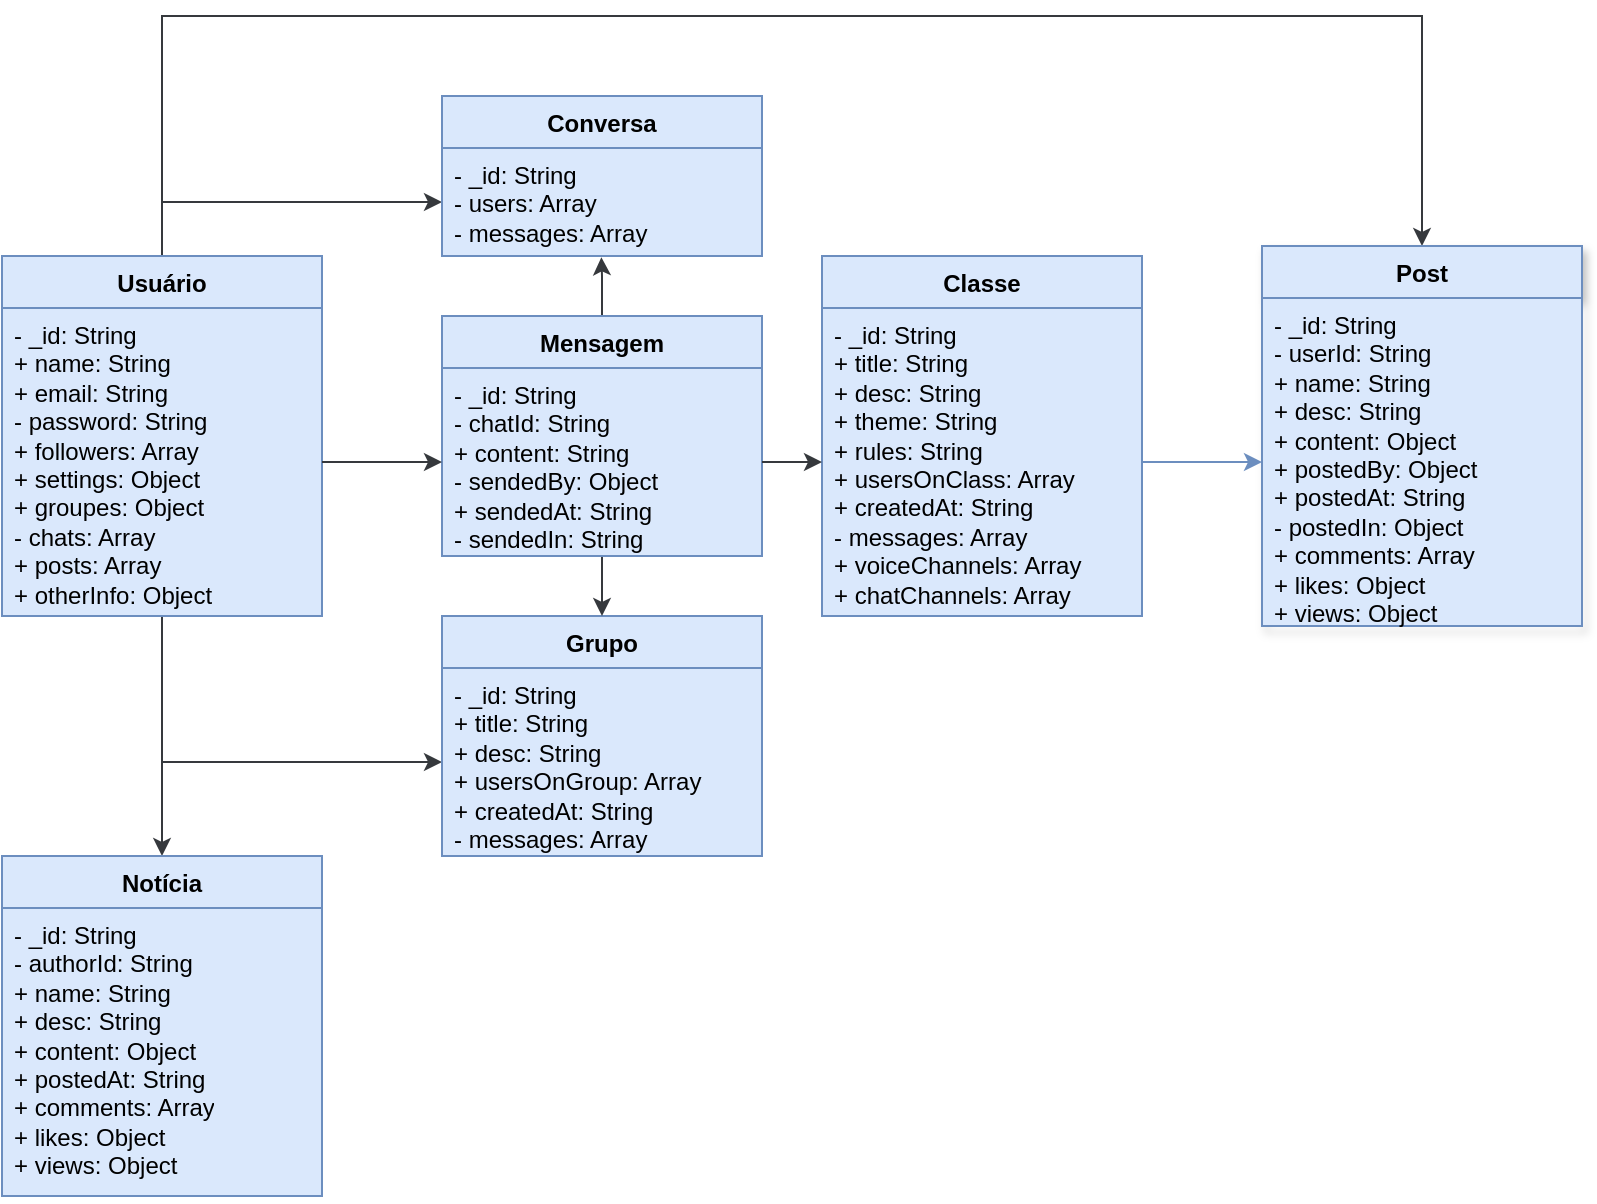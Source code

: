 <mxfile version="21.2.0" type="github">
  <diagram name="Página-1" id="kDTQwKIJoVD5zW0nMRsJ">
    <mxGraphModel dx="770" dy="1398" grid="1" gridSize="10" guides="1" tooltips="1" connect="1" arrows="1" fold="1" page="1" pageScale="1" pageWidth="827" pageHeight="1169" math="0" shadow="0">
      <root>
        <mxCell id="0" />
        <mxCell id="1" parent="0" />
        <mxCell id="pxuceMYtycOYZKtdvbH1-50" style="edgeStyle=orthogonalEdgeStyle;rounded=0;orthogonalLoop=1;jettySize=auto;html=1;entryX=0.5;entryY=0;entryDx=0;entryDy=0;fillColor=#eeeeee;strokeColor=#36393d;shadow=0;" edge="1" parent="1" source="pxuceMYtycOYZKtdvbH1-14" target="pxuceMYtycOYZKtdvbH1-22">
          <mxGeometry relative="1" as="geometry">
            <Array as="points">
              <mxPoint x="230" y="330" />
              <mxPoint x="860" y="330" />
            </Array>
          </mxGeometry>
        </mxCell>
        <mxCell id="pxuceMYtycOYZKtdvbH1-51" style="edgeStyle=orthogonalEdgeStyle;rounded=0;orthogonalLoop=1;jettySize=auto;html=1;entryX=0;entryY=0.5;entryDx=0;entryDy=0;fillColor=#eeeeee;strokeColor=#36393d;" edge="1" parent="1" source="pxuceMYtycOYZKtdvbH1-14" target="pxuceMYtycOYZKtdvbH1-19">
          <mxGeometry relative="1" as="geometry" />
        </mxCell>
        <mxCell id="pxuceMYtycOYZKtdvbH1-52" style="edgeStyle=orthogonalEdgeStyle;rounded=0;orthogonalLoop=1;jettySize=auto;html=1;entryX=0;entryY=0.5;entryDx=0;entryDy=0;fillColor=#eeeeee;strokeColor=#36393d;" edge="1" parent="1" source="pxuceMYtycOYZKtdvbH1-14" target="pxuceMYtycOYZKtdvbH1-25">
          <mxGeometry relative="1" as="geometry">
            <Array as="points">
              <mxPoint x="230" y="423" />
            </Array>
          </mxGeometry>
        </mxCell>
        <mxCell id="pxuceMYtycOYZKtdvbH1-55" style="edgeStyle=orthogonalEdgeStyle;rounded=0;orthogonalLoop=1;jettySize=auto;html=1;entryX=0.5;entryY=0;entryDx=0;entryDy=0;fillColor=#eeeeee;strokeColor=#36393d;" edge="1" parent="1" source="pxuceMYtycOYZKtdvbH1-14" target="pxuceMYtycOYZKtdvbH1-28">
          <mxGeometry relative="1" as="geometry" />
        </mxCell>
        <mxCell id="pxuceMYtycOYZKtdvbH1-14" value="Usuário" style="swimlane;fontStyle=1;align=center;verticalAlign=top;childLayout=stackLayout;horizontal=1;startSize=26;horizontalStack=0;resizeParent=1;resizeParentMax=0;resizeLast=0;collapsible=1;marginBottom=0;whiteSpace=wrap;html=1;fillColor=#dae8fc;strokeColor=#6c8ebf;" vertex="1" parent="1">
          <mxGeometry x="150" y="450" width="160" height="180" as="geometry" />
        </mxCell>
        <mxCell id="pxuceMYtycOYZKtdvbH1-15" value="- _id: String&lt;br data-darkreader-inline-border=&quot;&quot; style=&quot;border-color: var(--darkreader-border--border-color); --darkreader-inline-border:var(--darkreader-border--darkreader-border--border-color);&quot;&gt;+ name: String&lt;br style=&quot;border-color: var(--border-color); --darkreader-inline-border:var(--darkreader-border--border-color);&quot; data-darkreader-inline-border=&quot;&quot;&gt;+ email: String&lt;br style=&quot;border-color: var(--border-color); --darkreader-inline-border:var(--darkreader-border--border-color);&quot; data-darkreader-inline-border=&quot;&quot;&gt;- password: String&lt;br style=&quot;border-color: var(--border-color); --darkreader-inline-border:var(--darkreader-border--border-color);&quot; data-darkreader-inline-border=&quot;&quot;&gt;+ followers: Array&lt;br style=&quot;border-color: var(--border-color); --darkreader-inline-border:var(--darkreader-border--border-color);&quot; data-darkreader-inline-border=&quot;&quot;&gt;+ settings: Object&lt;br style=&quot;border-color: var(--border-color); --darkreader-inline-border:var(--darkreader-border--border-color);&quot; data-darkreader-inline-border=&quot;&quot;&gt;+ groupes: Object&lt;br style=&quot;border-color: var(--border-color); --darkreader-inline-border:var(--darkreader-border--border-color);&quot; data-darkreader-inline-border=&quot;&quot;&gt;- chats: Array&lt;br style=&quot;border-color: var(--border-color); --darkreader-inline-border:var(--darkreader-border--border-color);&quot; data-darkreader-inline-border=&quot;&quot;&gt;+ posts: Array&lt;br style=&quot;border-color: var(--border-color); --darkreader-inline-border:var(--darkreader-border--border-color);&quot; data-darkreader-inline-border=&quot;&quot;&gt;+ otherInfo: Object" style="text;strokeColor=#6c8ebf;fillColor=#dae8fc;align=left;verticalAlign=top;spacingLeft=4;spacingRight=4;overflow=hidden;rotatable=0;points=[[0,0.5],[1,0.5]];portConstraint=eastwest;whiteSpace=wrap;html=1;" vertex="1" parent="pxuceMYtycOYZKtdvbH1-14">
          <mxGeometry y="26" width="160" height="154" as="geometry" />
        </mxCell>
        <mxCell id="pxuceMYtycOYZKtdvbH1-18" value="Grupo" style="swimlane;fontStyle=1;align=center;verticalAlign=top;childLayout=stackLayout;horizontal=1;startSize=26;horizontalStack=0;resizeParent=1;resizeParentMax=0;resizeLast=0;collapsible=1;marginBottom=0;whiteSpace=wrap;html=1;fillColor=#dae8fc;strokeColor=#6c8ebf;" vertex="1" parent="1">
          <mxGeometry x="370" y="630" width="160" height="120" as="geometry" />
        </mxCell>
        <mxCell id="pxuceMYtycOYZKtdvbH1-19" value="- _id: String&lt;br&gt;+ title: String&lt;br&gt;+ desc: String&lt;br&gt;+ usersOnGroup: Array&lt;br&gt;+ createdAt: String&lt;br&gt;- messages: Array" style="text;strokeColor=#6c8ebf;fillColor=#dae8fc;align=left;verticalAlign=top;spacingLeft=4;spacingRight=4;overflow=hidden;rotatable=0;points=[[0,0.5],[1,0.5]];portConstraint=eastwest;whiteSpace=wrap;html=1;" vertex="1" parent="pxuceMYtycOYZKtdvbH1-18">
          <mxGeometry y="26" width="160" height="94" as="geometry" />
        </mxCell>
        <mxCell id="pxuceMYtycOYZKtdvbH1-34" style="edgeStyle=orthogonalEdgeStyle;rounded=0;orthogonalLoop=1;jettySize=auto;html=1;entryX=0.498;entryY=1.012;entryDx=0;entryDy=0;entryPerimeter=0;fillColor=#eeeeee;strokeColor=#36393d;" edge="1" parent="1" source="pxuceMYtycOYZKtdvbH1-20" target="pxuceMYtycOYZKtdvbH1-25">
          <mxGeometry relative="1" as="geometry" />
        </mxCell>
        <mxCell id="pxuceMYtycOYZKtdvbH1-41" style="edgeStyle=orthogonalEdgeStyle;rounded=0;orthogonalLoop=1;jettySize=auto;html=1;entryX=0.5;entryY=0;entryDx=0;entryDy=0;fillColor=#eeeeee;strokeColor=#36393d;" edge="1" parent="1" source="pxuceMYtycOYZKtdvbH1-20" target="pxuceMYtycOYZKtdvbH1-18">
          <mxGeometry relative="1" as="geometry" />
        </mxCell>
        <mxCell id="pxuceMYtycOYZKtdvbH1-20" value="Mensagem" style="swimlane;fontStyle=1;align=center;verticalAlign=top;childLayout=stackLayout;horizontal=1;startSize=26;horizontalStack=0;resizeParent=1;resizeParentMax=0;resizeLast=0;collapsible=1;marginBottom=0;whiteSpace=wrap;html=1;fillColor=#dae8fc;strokeColor=#6c8ebf;" vertex="1" parent="1">
          <mxGeometry x="370" y="480" width="160" height="120" as="geometry" />
        </mxCell>
        <mxCell id="pxuceMYtycOYZKtdvbH1-21" value="- _id: String&lt;br&gt;- chatId: String&lt;br&gt;+ content: String&lt;br&gt;- sendedBy: Object&lt;br&gt;+ sendedAt: String&lt;br&gt;- sendedIn: String&amp;nbsp;" style="text;strokeColor=#6c8ebf;fillColor=#dae8fc;align=left;verticalAlign=top;spacingLeft=4;spacingRight=4;overflow=hidden;rotatable=0;points=[[0,0.5],[1,0.5]];portConstraint=eastwest;whiteSpace=wrap;html=1;" vertex="1" parent="pxuceMYtycOYZKtdvbH1-20">
          <mxGeometry y="26" width="160" height="94" as="geometry" />
        </mxCell>
        <mxCell id="pxuceMYtycOYZKtdvbH1-22" value="Post" style="swimlane;fontStyle=1;align=center;verticalAlign=top;childLayout=stackLayout;horizontal=1;startSize=26;horizontalStack=0;resizeParent=1;resizeParentMax=0;resizeLast=0;collapsible=1;marginBottom=0;whiteSpace=wrap;html=1;fillColor=#dae8fc;strokeColor=#6c8ebf;shadow=1;" vertex="1" parent="1">
          <mxGeometry x="780" y="445" width="160" height="190" as="geometry" />
        </mxCell>
        <mxCell id="pxuceMYtycOYZKtdvbH1-23" value="- _id: String&lt;br&gt;- userId: String&lt;br&gt;+ name: String&lt;br&gt;+ desc: String&lt;br&gt;+ content: Object&lt;br&gt;+ postedBy: Object&lt;br&gt;+ postedAt: String&lt;br&gt;- postedIn: Object&lt;br&gt;+ comments: Array&lt;br&gt;+ likes: Object&lt;br&gt;+ views: Object&lt;br&gt;&amp;nbsp;" style="text;strokeColor=#6c8ebf;fillColor=#dae8fc;align=left;verticalAlign=top;spacingLeft=4;spacingRight=4;overflow=hidden;rotatable=0;points=[[0,0.5],[1,0.5]];portConstraint=eastwest;whiteSpace=wrap;html=1;shadow=0;" vertex="1" parent="pxuceMYtycOYZKtdvbH1-22">
          <mxGeometry y="26" width="160" height="164" as="geometry" />
        </mxCell>
        <mxCell id="pxuceMYtycOYZKtdvbH1-24" value="Conversa" style="swimlane;fontStyle=1;align=center;verticalAlign=top;childLayout=stackLayout;horizontal=1;startSize=26;horizontalStack=0;resizeParent=1;resizeParentMax=0;resizeLast=0;collapsible=1;marginBottom=0;whiteSpace=wrap;html=1;fillColor=#dae8fc;strokeColor=#6c8ebf;" vertex="1" parent="1">
          <mxGeometry x="370" y="370" width="160" height="80" as="geometry" />
        </mxCell>
        <mxCell id="pxuceMYtycOYZKtdvbH1-25" value="- _id: String&lt;br&gt;- users: Array&lt;br&gt;- messages: Array" style="text;strokeColor=#6c8ebf;fillColor=#dae8fc;align=left;verticalAlign=top;spacingLeft=4;spacingRight=4;overflow=hidden;rotatable=0;points=[[0,0.5],[1,0.5]];portConstraint=eastwest;whiteSpace=wrap;html=1;" vertex="1" parent="pxuceMYtycOYZKtdvbH1-24">
          <mxGeometry y="26" width="160" height="54" as="geometry" />
        </mxCell>
        <mxCell id="pxuceMYtycOYZKtdvbH1-26" value="Classe&lt;br&gt;" style="swimlane;fontStyle=1;align=center;verticalAlign=top;childLayout=stackLayout;horizontal=1;startSize=26;horizontalStack=0;resizeParent=1;resizeParentMax=0;resizeLast=0;collapsible=1;marginBottom=0;whiteSpace=wrap;html=1;fillColor=#dae8fc;strokeColor=#6c8ebf;" vertex="1" parent="1">
          <mxGeometry x="560" y="450" width="160" height="180" as="geometry" />
        </mxCell>
        <mxCell id="pxuceMYtycOYZKtdvbH1-27" value="- _id: String&lt;br&gt;+ title: String&lt;br&gt;+ desc: String&lt;br&gt;+ theme: String&lt;br&gt;+ rules: String&lt;br&gt;+ usersOnClass: Array&lt;br&gt;+ createdAt: String&lt;br&gt;- messages: Array&lt;br&gt;+ voiceChannels: Array&lt;br&gt;+ chatChannels: Array" style="text;strokeColor=#6c8ebf;fillColor=#dae8fc;align=left;verticalAlign=top;spacingLeft=4;spacingRight=4;overflow=hidden;rotatable=0;points=[[0,0.5],[1,0.5]];portConstraint=eastwest;whiteSpace=wrap;html=1;" vertex="1" parent="pxuceMYtycOYZKtdvbH1-26">
          <mxGeometry y="26" width="160" height="154" as="geometry" />
        </mxCell>
        <mxCell id="pxuceMYtycOYZKtdvbH1-28" value="Notícia" style="swimlane;fontStyle=1;align=center;verticalAlign=top;childLayout=stackLayout;horizontal=1;startSize=26;horizontalStack=0;resizeParent=1;resizeParentMax=0;resizeLast=0;collapsible=1;marginBottom=0;whiteSpace=wrap;html=1;fillColor=#dae8fc;strokeColor=#6c8ebf;" vertex="1" parent="1">
          <mxGeometry x="150" y="750" width="160" height="170" as="geometry" />
        </mxCell>
        <mxCell id="pxuceMYtycOYZKtdvbH1-29" value="- _id: String&lt;br&gt;- authorId: String&lt;br&gt;+ name: String&lt;br&gt;+ desc: String&lt;br&gt;+ content: Object&lt;br&gt;+ postedAt: String&lt;br&gt;+ comments: Array&lt;br&gt;+ likes: Object&lt;br&gt;+ views: Object&lt;br&gt;&amp;nbsp;" style="text;strokeColor=#6c8ebf;fillColor=#dae8fc;align=left;verticalAlign=top;spacingLeft=4;spacingRight=4;overflow=hidden;rotatable=0;points=[[0,0.5],[1,0.5]];portConstraint=eastwest;whiteSpace=wrap;html=1;shadow=0;" vertex="1" parent="pxuceMYtycOYZKtdvbH1-28">
          <mxGeometry y="26" width="160" height="144" as="geometry" />
        </mxCell>
        <mxCell id="pxuceMYtycOYZKtdvbH1-31" style="edgeStyle=orthogonalEdgeStyle;rounded=0;orthogonalLoop=1;jettySize=auto;html=1;fillColor=#eeeeee;strokeColor=#36393d;" edge="1" parent="1" source="pxuceMYtycOYZKtdvbH1-15" target="pxuceMYtycOYZKtdvbH1-21">
          <mxGeometry relative="1" as="geometry" />
        </mxCell>
        <mxCell id="pxuceMYtycOYZKtdvbH1-40" style="edgeStyle=orthogonalEdgeStyle;rounded=0;orthogonalLoop=1;jettySize=auto;html=1;entryX=0;entryY=0.5;entryDx=0;entryDy=0;fillColor=#eeeeee;strokeColor=#36393d;" edge="1" parent="1" source="pxuceMYtycOYZKtdvbH1-21" target="pxuceMYtycOYZKtdvbH1-27">
          <mxGeometry relative="1" as="geometry" />
        </mxCell>
        <mxCell id="pxuceMYtycOYZKtdvbH1-48" style="edgeStyle=orthogonalEdgeStyle;rounded=0;orthogonalLoop=1;jettySize=auto;html=1;entryX=0;entryY=0.5;entryDx=0;entryDy=0;fillColor=#dae8fc;strokeColor=#6c8ebf;" edge="1" parent="1" source="pxuceMYtycOYZKtdvbH1-27" target="pxuceMYtycOYZKtdvbH1-23">
          <mxGeometry relative="1" as="geometry" />
        </mxCell>
      </root>
    </mxGraphModel>
  </diagram>
</mxfile>
